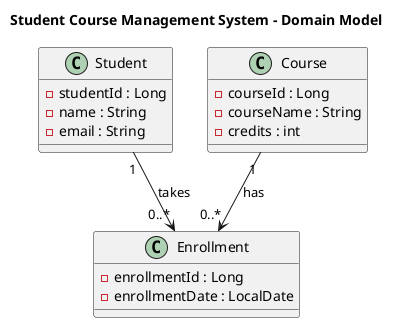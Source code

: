 @startuml
title Student Course Management System - Domain Model

class Student {
  - studentId : Long
  - name : String
  - email : String
}

class Course {
  - courseId : Long
  - courseName : String
  - credits : int
}

class Enrollment {
  - enrollmentId : Long
  - enrollmentDate : LocalDate
}

Student "1" --> "0..*" Enrollment : takes
Course "1" --> "0..*" Enrollment : has

@enduml
